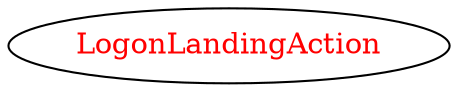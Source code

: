 digraph dependencyGraph {
 concentrate=true;
 ranksep="2.0";
 rankdir="LR"; 
 splines="ortho";
"LogonLandingAction" [fontcolor="red"];
}